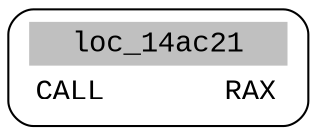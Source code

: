 digraph asm_graph {
1941 [
shape="Mrecord" fontname="Courier New"label =<<table border="0" cellborder="0" cellpadding="3"><tr><td align="center" colspan="2" bgcolor="grey">loc_14ac21</td></tr><tr><td align="left">CALL       RAX</td></tr></table>> ];
}